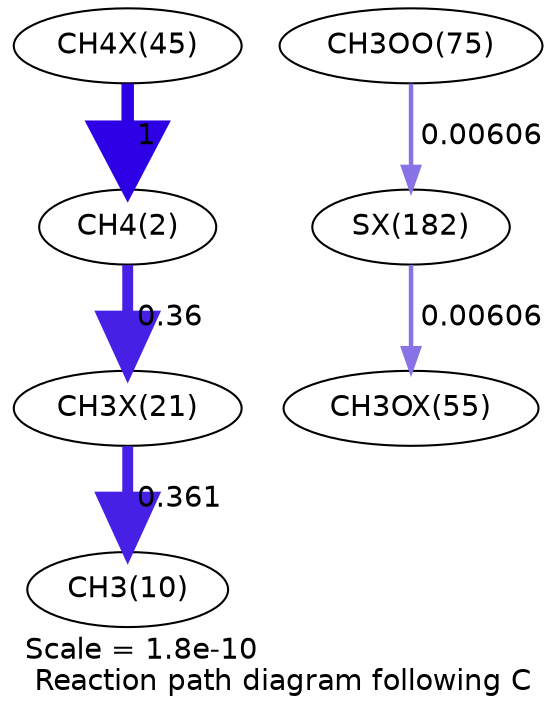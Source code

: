 digraph reaction_paths {
center=1;
s63 -> s4[fontname="Helvetica", penwidth=6, arrowsize=3, color="0.7, 1.5, 0.9"
, label=" 1"];
s4 -> s55[fontname="Helvetica", penwidth=5.23, arrowsize=2.61, color="0.7, 0.86, 0.9"
, label=" 0.36"];
s55 -> s12[fontname="Helvetica", penwidth=5.23, arrowsize=2.62, color="0.7, 0.861, 0.9"
, label=" 0.361"];
s31 -> s73[fontname="Helvetica", penwidth=2.14, arrowsize=1.07, color="0.7, 0.506, 0.9"
, label=" 0.00606"];
s73 -> s68[fontname="Helvetica", penwidth=2.15, arrowsize=1.07, color="0.7, 0.506, 0.9"
, label=" 0.00606"];
s4 [ fontname="Helvetica", label="CH4(2)"];
s12 [ fontname="Helvetica", label="CH3(10)"];
s31 [ fontname="Helvetica", label="CH3OO(75)"];
s55 [ fontname="Helvetica", label="CH3X(21)"];
s63 [ fontname="Helvetica", label="CH4X(45)"];
s68 [ fontname="Helvetica", label="CH3OX(55)"];
s73 [ fontname="Helvetica", label="SX(182)"];
 label = "Scale = 1.8e-10\l Reaction path diagram following C";
 fontname = "Helvetica";
}
